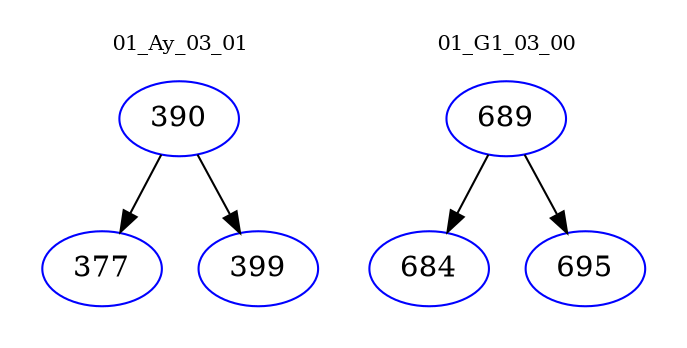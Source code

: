 digraph{
subgraph cluster_0 {
color = white
label = "01_Ay_03_01";
fontsize=10;
T0_390 [label="390", color="blue"]
T0_390 -> T0_377 [color="black"]
T0_377 [label="377", color="blue"]
T0_390 -> T0_399 [color="black"]
T0_399 [label="399", color="blue"]
}
subgraph cluster_1 {
color = white
label = "01_G1_03_00";
fontsize=10;
T1_689 [label="689", color="blue"]
T1_689 -> T1_684 [color="black"]
T1_684 [label="684", color="blue"]
T1_689 -> T1_695 [color="black"]
T1_695 [label="695", color="blue"]
}
}
